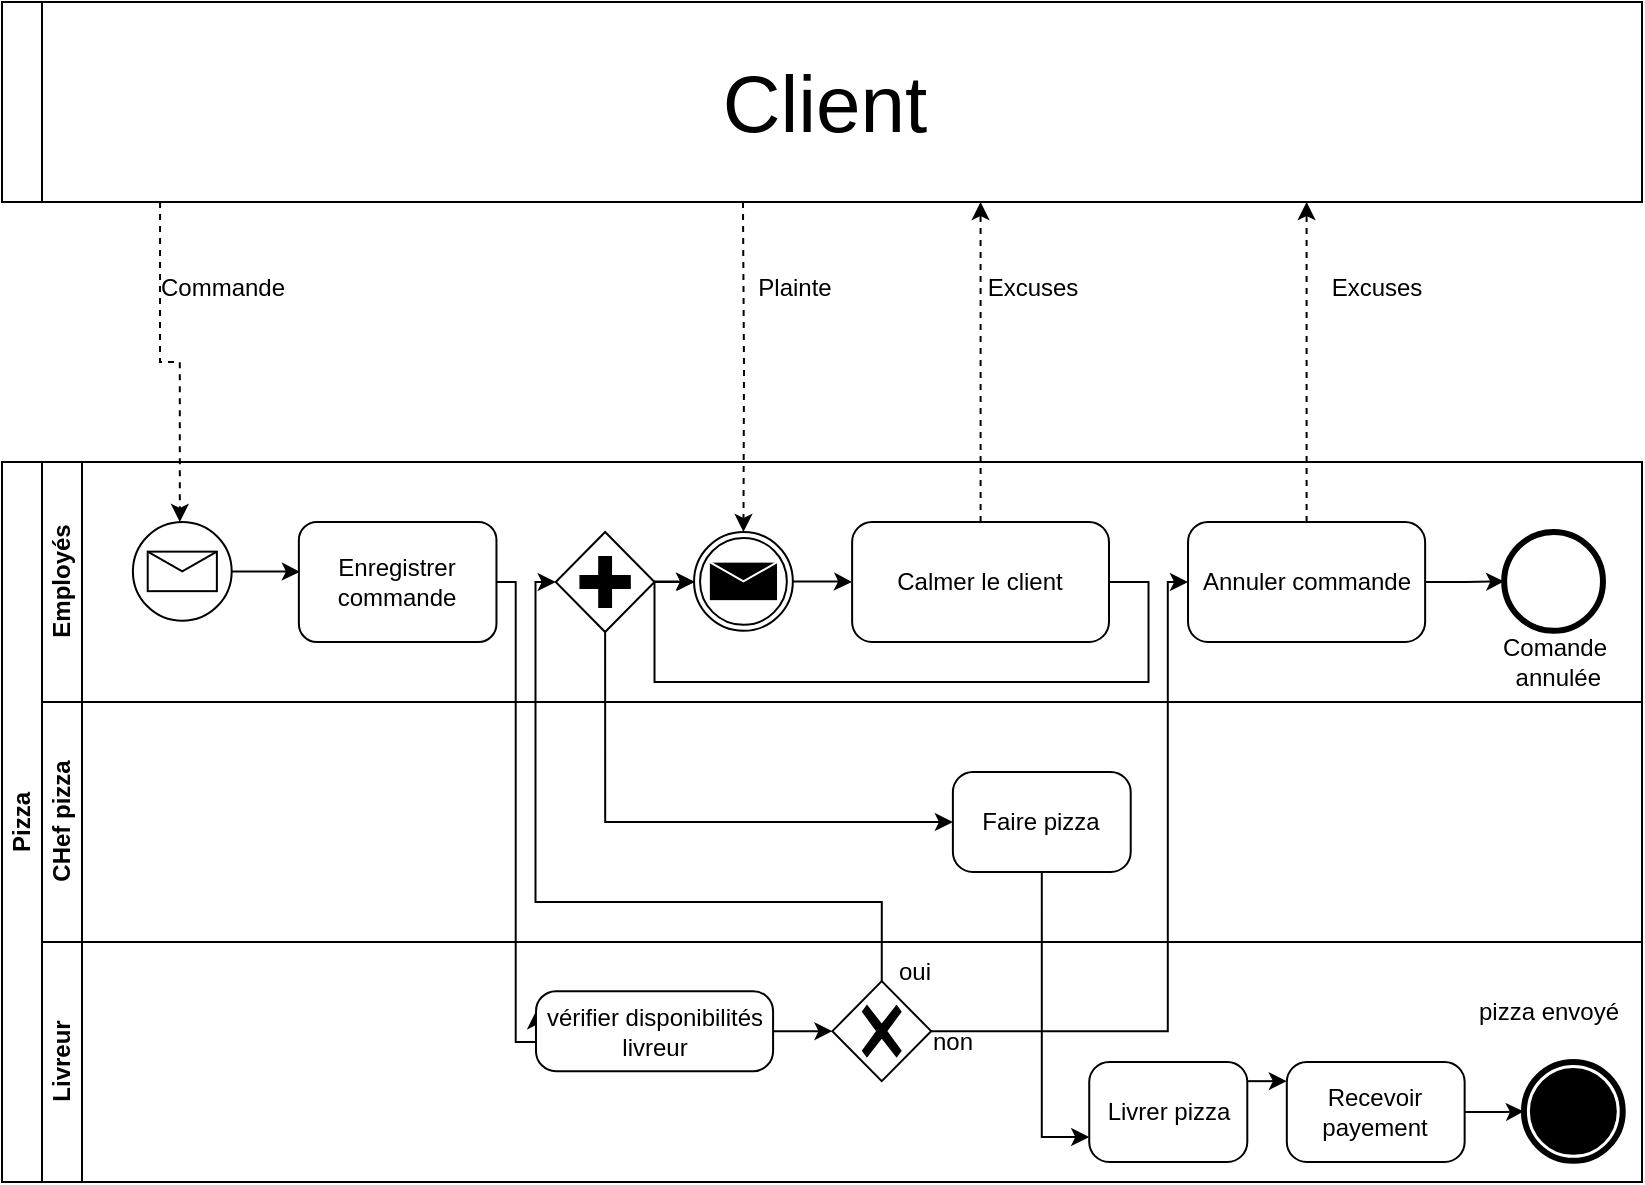 <mxfile version="24.7.17">
  <diagram name="Page-1" id="uGdV3QrJ44gtEsTstzMS">
    <mxGraphModel dx="1687" dy="924" grid="1" gridSize="10" guides="1" tooltips="1" connect="1" arrows="1" fold="1" page="1" pageScale="1" pageWidth="827" pageHeight="1169" math="0" shadow="0">
      <root>
        <mxCell id="0" />
        <mxCell id="1" parent="0" />
        <mxCell id="ghEgp-OwD1J704yQH-gl-66" value="" style="group" vertex="1" connectable="0" parent="1">
          <mxGeometry y="20" width="820" height="590" as="geometry" />
        </mxCell>
        <mxCell id="ghEgp-OwD1J704yQH-gl-20" style="edgeStyle=orthogonalEdgeStyle;rounded=0;orthogonalLoop=1;jettySize=auto;html=1;entryX=0.5;entryY=0;entryDx=0;entryDy=0;dashed=1;" edge="1" parent="ghEgp-OwD1J704yQH-gl-66">
          <mxGeometry relative="1" as="geometry">
            <mxPoint x="79.036" y="100" as="sourcePoint" />
            <mxPoint x="88.916" y="260" as="targetPoint" />
            <Array as="points">
              <mxPoint x="79.036" y="100" />
              <mxPoint x="79.036" y="180" />
              <mxPoint x="88.916" y="180" />
            </Array>
          </mxGeometry>
        </mxCell>
        <mxCell id="ghEgp-OwD1J704yQH-gl-1" value="" style="swimlane;startSize=20;horizontal=0;html=1;whiteSpace=wrap;" vertex="1" parent="ghEgp-OwD1J704yQH-gl-66">
          <mxGeometry width="820" height="100" as="geometry">
            <mxRectangle y="20" width="50" height="40" as="alternateBounds" />
          </mxGeometry>
        </mxCell>
        <mxCell id="ghEgp-OwD1J704yQH-gl-10" value="&lt;font style=&quot;font-size: 40px;&quot;&gt;Client&lt;/font&gt;" style="text;html=1;align=center;verticalAlign=middle;resizable=0;points=[];autosize=1;strokeColor=none;fillColor=none;" vertex="1" parent="ghEgp-OwD1J704yQH-gl-1">
          <mxGeometry x="345.783" y="20" width="130" height="60" as="geometry" />
        </mxCell>
        <mxCell id="ghEgp-OwD1J704yQH-gl-2" value="Pizza" style="swimlane;html=1;childLayout=stackLayout;resizeParent=1;resizeParentMax=0;horizontal=0;startSize=20;horizontalStack=0;whiteSpace=wrap;" vertex="1" parent="ghEgp-OwD1J704yQH-gl-66">
          <mxGeometry y="230" width="820" height="360" as="geometry" />
        </mxCell>
        <mxCell id="ghEgp-OwD1J704yQH-gl-3" value="&lt;div&gt;Employés&lt;/div&gt;" style="swimlane;html=1;startSize=20;horizontal=0;" vertex="1" parent="ghEgp-OwD1J704yQH-gl-2">
          <mxGeometry x="20" width="800" height="120" as="geometry" />
        </mxCell>
        <mxCell id="ghEgp-OwD1J704yQH-gl-19" style="edgeStyle=orthogonalEdgeStyle;rounded=0;orthogonalLoop=1;jettySize=auto;html=1;entryX=0.005;entryY=0.415;entryDx=0;entryDy=0;entryPerimeter=0;" edge="1" parent="ghEgp-OwD1J704yQH-gl-3" source="ghEgp-OwD1J704yQH-gl-22" target="ghEgp-OwD1J704yQH-gl-18">
          <mxGeometry relative="1" as="geometry">
            <mxPoint x="98.795" y="60" as="sourcePoint" />
          </mxGeometry>
        </mxCell>
        <mxCell id="ghEgp-OwD1J704yQH-gl-18" value="Enregistrer commande" style="rounded=1;whiteSpace=wrap;html=1;" vertex="1" parent="ghEgp-OwD1J704yQH-gl-3">
          <mxGeometry x="128.434" y="30" width="98.795" height="60" as="geometry" />
        </mxCell>
        <mxCell id="ghEgp-OwD1J704yQH-gl-22" value="" style="points=[[0.145,0.145,0],[0.5,0,0],[0.855,0.145,0],[1,0.5,0],[0.855,0.855,0],[0.5,1,0],[0.145,0.855,0],[0,0.5,0]];shape=mxgraph.bpmn.event;html=1;verticalLabelPosition=bottom;labelBackgroundColor=#ffffff;verticalAlign=top;align=center;perimeter=ellipsePerimeter;outlineConnect=0;aspect=fixed;outline=standard;symbol=message;" vertex="1" parent="ghEgp-OwD1J704yQH-gl-3">
          <mxGeometry x="45.446" y="30" width="49.398" height="49.398" as="geometry" />
        </mxCell>
        <mxCell id="ghEgp-OwD1J704yQH-gl-23" value="" style="points=[[0.25,0.25,0],[0.5,0,0],[0.75,0.25,0],[1,0.5,0],[0.75,0.75,0],[0.5,1,0],[0.25,0.75,0],[0,0.5,0]];shape=mxgraph.bpmn.gateway2;html=1;verticalLabelPosition=bottom;labelBackgroundColor=#ffffff;verticalAlign=top;align=center;perimeter=rhombusPerimeter;outlineConnect=0;outline=none;symbol=none;gwType=parallel;" vertex="1" parent="ghEgp-OwD1J704yQH-gl-3">
          <mxGeometry x="256.867" y="35" width="49.398" height="50" as="geometry" />
        </mxCell>
        <mxCell id="ghEgp-OwD1J704yQH-gl-28" value="" style="points=[[0.145,0.145,0],[0.5,0,0],[0.855,0.145,0],[1,0.5,0],[0.855,0.855,0],[0.5,1,0],[0.145,0.855,0],[0,0.5,0]];shape=mxgraph.bpmn.event;html=1;verticalLabelPosition=bottom;labelBackgroundColor=#ffffff;verticalAlign=top;align=center;perimeter=ellipsePerimeter;outlineConnect=0;aspect=fixed;outline=throwing;symbol=message;" vertex="1" parent="ghEgp-OwD1J704yQH-gl-3">
          <mxGeometry x="326.024" y="35" width="49.398" height="49.398" as="geometry" />
        </mxCell>
        <mxCell id="ghEgp-OwD1J704yQH-gl-29" style="edgeStyle=orthogonalEdgeStyle;rounded=0;orthogonalLoop=1;jettySize=auto;html=1;entryX=0;entryY=0.5;entryDx=0;entryDy=0;entryPerimeter=0;" edge="1" parent="ghEgp-OwD1J704yQH-gl-3" source="ghEgp-OwD1J704yQH-gl-23" target="ghEgp-OwD1J704yQH-gl-28">
          <mxGeometry relative="1" as="geometry" />
        </mxCell>
        <mxCell id="ghEgp-OwD1J704yQH-gl-34" style="edgeStyle=orthogonalEdgeStyle;rounded=0;orthogonalLoop=1;jettySize=auto;html=1;dashed=1;" edge="1" parent="ghEgp-OwD1J704yQH-gl-3" source="ghEgp-OwD1J704yQH-gl-30">
          <mxGeometry relative="1" as="geometry">
            <mxPoint x="469.277" y="-130" as="targetPoint" />
          </mxGeometry>
        </mxCell>
        <mxCell id="ghEgp-OwD1J704yQH-gl-30" value="Calmer le client" style="points=[[0.25,0,0],[0.5,0,0],[0.75,0,0],[1,0.25,0],[1,0.5,0],[1,0.75,0],[0.75,1,0],[0.5,1,0],[0.25,1,0],[0,0.75,0],[0,0.5,0],[0,0.25,0]];shape=mxgraph.bpmn.task;whiteSpace=wrap;rectStyle=rounded;size=10;html=1;container=1;expand=0;collapsible=0;taskMarker=abstract;" vertex="1" parent="ghEgp-OwD1J704yQH-gl-3">
          <mxGeometry x="405.06" y="30" width="128.434" height="60" as="geometry" />
        </mxCell>
        <mxCell id="ghEgp-OwD1J704yQH-gl-32" style="edgeStyle=orthogonalEdgeStyle;rounded=0;orthogonalLoop=1;jettySize=auto;html=1;entryX=0;entryY=0.5;entryDx=0;entryDy=0;entryPerimeter=0;" edge="1" parent="ghEgp-OwD1J704yQH-gl-3" source="ghEgp-OwD1J704yQH-gl-28" target="ghEgp-OwD1J704yQH-gl-30">
          <mxGeometry relative="1" as="geometry" />
        </mxCell>
        <mxCell id="ghEgp-OwD1J704yQH-gl-33" style="edgeStyle=orthogonalEdgeStyle;rounded=0;orthogonalLoop=1;jettySize=auto;html=1;exitX=1;exitY=0.5;exitDx=0;exitDy=0;exitPerimeter=0;entryX=0;entryY=0.5;entryDx=0;entryDy=0;entryPerimeter=0;" edge="1" parent="ghEgp-OwD1J704yQH-gl-3" source="ghEgp-OwD1J704yQH-gl-30" target="ghEgp-OwD1J704yQH-gl-28">
          <mxGeometry relative="1" as="geometry">
            <Array as="points">
              <mxPoint x="553.253" y="60" />
              <mxPoint x="553.253" y="110" />
              <mxPoint x="306.265" y="110" />
              <mxPoint x="306.265" y="60" />
            </Array>
          </mxGeometry>
        </mxCell>
        <mxCell id="ghEgp-OwD1J704yQH-gl-37" style="edgeStyle=orthogonalEdgeStyle;rounded=0;orthogonalLoop=1;jettySize=auto;html=1;dashed=1;" edge="1" parent="ghEgp-OwD1J704yQH-gl-3" source="ghEgp-OwD1J704yQH-gl-36">
          <mxGeometry relative="1" as="geometry">
            <mxPoint x="632.289" y="-130" as="targetPoint" />
          </mxGeometry>
        </mxCell>
        <mxCell id="ghEgp-OwD1J704yQH-gl-36" value="Annuler commande" style="points=[[0.25,0,0],[0.5,0,0],[0.75,0,0],[1,0.25,0],[1,0.5,0],[1,0.75,0],[0.75,1,0],[0.5,1,0],[0.25,1,0],[0,0.75,0],[0,0.5,0],[0,0.25,0]];shape=mxgraph.bpmn.task;whiteSpace=wrap;rectStyle=rounded;size=10;html=1;container=1;expand=0;collapsible=0;taskMarker=abstract;" vertex="1" parent="ghEgp-OwD1J704yQH-gl-3">
          <mxGeometry x="573.012" y="30" width="118.554" height="60" as="geometry" />
        </mxCell>
        <mxCell id="ghEgp-OwD1J704yQH-gl-39" value="" style="points=[[0.145,0.145,0],[0.5,0,0],[0.855,0.145,0],[1,0.5,0],[0.855,0.855,0],[0.5,1,0],[0.145,0.855,0],[0,0.5,0]];shape=mxgraph.bpmn.event;html=1;verticalLabelPosition=bottom;labelBackgroundColor=#ffffff;verticalAlign=top;align=center;perimeter=ellipsePerimeter;outlineConnect=0;aspect=fixed;outline=end;symbol=terminate2;" vertex="1" parent="ghEgp-OwD1J704yQH-gl-3">
          <mxGeometry x="731.084" y="35" width="49.398" height="49.398" as="geometry" />
        </mxCell>
        <mxCell id="ghEgp-OwD1J704yQH-gl-40" style="edgeStyle=orthogonalEdgeStyle;rounded=0;orthogonalLoop=1;jettySize=auto;html=1;entryX=0;entryY=0.5;entryDx=0;entryDy=0;entryPerimeter=0;" edge="1" parent="ghEgp-OwD1J704yQH-gl-3" source="ghEgp-OwD1J704yQH-gl-36" target="ghEgp-OwD1J704yQH-gl-39">
          <mxGeometry relative="1" as="geometry" />
        </mxCell>
        <mxCell id="ghEgp-OwD1J704yQH-gl-41" value="&lt;div&gt;Comande&lt;/div&gt;&lt;div&gt;&amp;nbsp;annulée&lt;/div&gt;" style="text;html=1;align=center;verticalAlign=middle;resizable=0;points=[];autosize=1;strokeColor=none;fillColor=none;" vertex="1" parent="ghEgp-OwD1J704yQH-gl-3">
          <mxGeometry x="716.265" y="80" width="80" height="40" as="geometry" />
        </mxCell>
        <mxCell id="ghEgp-OwD1J704yQH-gl-4" value="CHef pizza" style="swimlane;html=1;startSize=20;horizontal=0;" vertex="1" parent="ghEgp-OwD1J704yQH-gl-2">
          <mxGeometry x="20" y="120" width="800" height="120" as="geometry" />
        </mxCell>
        <mxCell id="ghEgp-OwD1J704yQH-gl-50" value="Faire pizza" style="points=[[0.25,0,0],[0.5,0,0],[0.75,0,0],[1,0.25,0],[1,0.5,0],[1,0.75,0],[0.75,1,0],[0.5,1,0],[0.25,1,0],[0,0.75,0],[0,0.5,0],[0,0.25,0]];shape=mxgraph.bpmn.task;whiteSpace=wrap;rectStyle=rounded;size=10;html=1;container=1;expand=0;collapsible=0;taskMarker=abstract;" vertex="1" parent="ghEgp-OwD1J704yQH-gl-4">
          <mxGeometry x="455.446" y="35" width="88.916" height="50" as="geometry" />
        </mxCell>
        <mxCell id="ghEgp-OwD1J704yQH-gl-43" style="edgeStyle=orthogonalEdgeStyle;rounded=0;orthogonalLoop=1;jettySize=auto;html=1;exitX=1;exitY=0.5;exitDx=0;exitDy=0;entryX=0;entryY=0.25;entryDx=0;entryDy=0;entryPerimeter=0;" edge="1" parent="ghEgp-OwD1J704yQH-gl-2" source="ghEgp-OwD1J704yQH-gl-18" target="ghEgp-OwD1J704yQH-gl-42">
          <mxGeometry relative="1" as="geometry">
            <mxPoint x="296.386" y="281" as="targetPoint" />
            <Array as="points">
              <mxPoint x="256.867" y="60" />
              <mxPoint x="256.867" y="290" />
            </Array>
          </mxGeometry>
        </mxCell>
        <mxCell id="ghEgp-OwD1J704yQH-gl-5" value="Livreur" style="swimlane;html=1;startSize=20;horizontal=0;" vertex="1" parent="ghEgp-OwD1J704yQH-gl-2">
          <mxGeometry x="20" y="240" width="800" height="120" as="geometry" />
        </mxCell>
        <mxCell id="ghEgp-OwD1J704yQH-gl-45" style="edgeStyle=orthogonalEdgeStyle;rounded=0;orthogonalLoop=1;jettySize=auto;html=1;" edge="1" parent="ghEgp-OwD1J704yQH-gl-5" source="ghEgp-OwD1J704yQH-gl-42" target="ghEgp-OwD1J704yQH-gl-44">
          <mxGeometry relative="1" as="geometry" />
        </mxCell>
        <mxCell id="ghEgp-OwD1J704yQH-gl-42" value="&lt;div&gt;vérifier disponibilités livreur&lt;br&gt;&lt;/div&gt;" style="points=[[0.25,0,0],[0.5,0,0],[0.75,0,0],[1,0.25,0],[1,0.5,0],[1,0.75,0],[0.75,1,0],[0.5,1,0],[0.25,1,0],[0,0.75,0],[0,0.5,0],[0,0.25,0]];shape=mxgraph.bpmn.task;whiteSpace=wrap;rectStyle=rounded;size=10;html=1;container=1;expand=0;collapsible=0;taskMarker=abstract;" vertex="1" parent="ghEgp-OwD1J704yQH-gl-5">
          <mxGeometry x="246.988" y="24.58" width="118.554" height="40" as="geometry" />
        </mxCell>
        <mxCell id="ghEgp-OwD1J704yQH-gl-44" value="" style="points=[[0.25,0.25,0],[0.5,0,0],[0.75,0.25,0],[1,0.5,0],[0.75,0.75,0],[0.5,1,0],[0.25,0.75,0],[0,0.5,0]];shape=mxgraph.bpmn.gateway2;html=1;verticalLabelPosition=bottom;labelBackgroundColor=#ffffff;verticalAlign=top;align=center;perimeter=rhombusPerimeter;outlineConnect=0;outline=none;symbol=none;gwType=exclusive;" vertex="1" parent="ghEgp-OwD1J704yQH-gl-5">
          <mxGeometry x="395.181" y="19.58" width="49.398" height="50" as="geometry" />
        </mxCell>
        <mxCell id="ghEgp-OwD1J704yQH-gl-49" value="oui" style="text;html=1;align=center;verticalAlign=middle;resizable=0;points=[];autosize=1;strokeColor=none;fillColor=none;" vertex="1" parent="ghEgp-OwD1J704yQH-gl-5">
          <mxGeometry x="415.928" width="40" height="30" as="geometry" />
        </mxCell>
        <mxCell id="ghEgp-OwD1J704yQH-gl-46" value="non" style="text;html=1;align=center;verticalAlign=middle;resizable=0;points=[];autosize=1;strokeColor=none;fillColor=none;" vertex="1" parent="ghEgp-OwD1J704yQH-gl-5">
          <mxGeometry x="434.699" y="34.58" width="40" height="30" as="geometry" />
        </mxCell>
        <mxCell id="ghEgp-OwD1J704yQH-gl-59" value="Livrer pizza" style="points=[[0.25,0,0],[0.5,0,0],[0.75,0,0],[1,0.25,0],[1,0.5,0],[1,0.75,0],[0.75,1,0],[0.5,1,0],[0.25,1,0],[0,0.75,0],[0,0.5,0],[0,0.25,0]];shape=mxgraph.bpmn.task;whiteSpace=wrap;rectStyle=rounded;size=10;html=1;container=1;expand=0;collapsible=0;taskMarker=abstract;" vertex="1" parent="ghEgp-OwD1J704yQH-gl-5">
          <mxGeometry x="523.614" y="60" width="79.036" height="50" as="geometry" />
        </mxCell>
        <mxCell id="ghEgp-OwD1J704yQH-gl-60" value="Recevoir payement" style="points=[[0.25,0,0],[0.5,0,0],[0.75,0,0],[1,0.25,0],[1,0.5,0],[1,0.75,0],[0.75,1,0],[0.5,1,0],[0.25,1,0],[0,0.75,0],[0,0.5,0],[0,0.25,0]];shape=mxgraph.bpmn.task;whiteSpace=wrap;rectStyle=rounded;size=10;html=1;container=1;expand=0;collapsible=0;taskMarker=abstract;" vertex="1" parent="ghEgp-OwD1J704yQH-gl-5">
          <mxGeometry x="622.41" y="60" width="88.916" height="50" as="geometry" />
        </mxCell>
        <mxCell id="ghEgp-OwD1J704yQH-gl-61" value="" style="points=[[0.145,0.145,0],[0.5,0,0],[0.855,0.145,0],[1,0.5,0],[0.855,0.855,0],[0.5,1,0],[0.145,0.855,0],[0,0.5,0]];shape=mxgraph.bpmn.event;html=1;verticalLabelPosition=bottom;labelBackgroundColor=#ffffff;verticalAlign=top;align=center;perimeter=ellipsePerimeter;outlineConnect=0;aspect=fixed;outline=end;symbol=terminate;" vertex="1" parent="ghEgp-OwD1J704yQH-gl-5">
          <mxGeometry x="740.964" y="60" width="49.398" height="49.398" as="geometry" />
        </mxCell>
        <mxCell id="ghEgp-OwD1J704yQH-gl-63" style="edgeStyle=orthogonalEdgeStyle;rounded=0;orthogonalLoop=1;jettySize=auto;html=1;exitX=1;exitY=0.5;exitDx=0;exitDy=0;exitPerimeter=0;entryX=0;entryY=0.5;entryDx=0;entryDy=0;entryPerimeter=0;" edge="1" parent="ghEgp-OwD1J704yQH-gl-5">
          <mxGeometry relative="1" as="geometry">
            <mxPoint x="602.651" y="69.58" as="sourcePoint" />
            <mxPoint x="622.41" y="69.58" as="targetPoint" />
          </mxGeometry>
        </mxCell>
        <mxCell id="ghEgp-OwD1J704yQH-gl-64" style="edgeStyle=orthogonalEdgeStyle;rounded=0;orthogonalLoop=1;jettySize=auto;html=1;entryX=0;entryY=0.5;entryDx=0;entryDy=0;entryPerimeter=0;" edge="1" parent="ghEgp-OwD1J704yQH-gl-5" source="ghEgp-OwD1J704yQH-gl-60" target="ghEgp-OwD1J704yQH-gl-61">
          <mxGeometry relative="1" as="geometry" />
        </mxCell>
        <mxCell id="ghEgp-OwD1J704yQH-gl-65" value="pizza envoyé" style="text;html=1;align=center;verticalAlign=middle;resizable=0;points=[];autosize=1;strokeColor=none;fillColor=none;" vertex="1" parent="ghEgp-OwD1J704yQH-gl-5">
          <mxGeometry x="708.361" y="19.58" width="90" height="30" as="geometry" />
        </mxCell>
        <mxCell id="ghEgp-OwD1J704yQH-gl-47" style="edgeStyle=orthogonalEdgeStyle;rounded=0;orthogonalLoop=1;jettySize=auto;html=1;entryX=0;entryY=0.5;entryDx=0;entryDy=0;entryPerimeter=0;" edge="1" parent="ghEgp-OwD1J704yQH-gl-2" source="ghEgp-OwD1J704yQH-gl-44" target="ghEgp-OwD1J704yQH-gl-36">
          <mxGeometry relative="1" as="geometry">
            <Array as="points">
              <mxPoint x="582.892" y="285" />
              <mxPoint x="582.892" y="60" />
            </Array>
          </mxGeometry>
        </mxCell>
        <mxCell id="ghEgp-OwD1J704yQH-gl-48" style="edgeStyle=orthogonalEdgeStyle;rounded=0;orthogonalLoop=1;jettySize=auto;html=1;exitX=0.5;exitY=0;exitDx=0;exitDy=0;exitPerimeter=0;entryX=0;entryY=0.5;entryDx=0;entryDy=0;entryPerimeter=0;" edge="1" parent="ghEgp-OwD1J704yQH-gl-2" source="ghEgp-OwD1J704yQH-gl-44" target="ghEgp-OwD1J704yQH-gl-23">
          <mxGeometry relative="1" as="geometry">
            <Array as="points">
              <mxPoint x="439.639" y="220" />
              <mxPoint x="266.747" y="220" />
              <mxPoint x="266.747" y="60" />
            </Array>
          </mxGeometry>
        </mxCell>
        <mxCell id="ghEgp-OwD1J704yQH-gl-51" style="edgeStyle=orthogonalEdgeStyle;rounded=0;orthogonalLoop=1;jettySize=auto;html=1;exitX=0.5;exitY=1;exitDx=0;exitDy=0;exitPerimeter=0;entryX=0;entryY=0.5;entryDx=0;entryDy=0;entryPerimeter=0;" edge="1" parent="ghEgp-OwD1J704yQH-gl-2" source="ghEgp-OwD1J704yQH-gl-23" target="ghEgp-OwD1J704yQH-gl-50">
          <mxGeometry relative="1" as="geometry" />
        </mxCell>
        <mxCell id="ghEgp-OwD1J704yQH-gl-62" style="edgeStyle=orthogonalEdgeStyle;rounded=0;orthogonalLoop=1;jettySize=auto;html=1;exitX=0.5;exitY=1;exitDx=0;exitDy=0;exitPerimeter=0;entryX=0;entryY=0.75;entryDx=0;entryDy=0;entryPerimeter=0;" edge="1" parent="ghEgp-OwD1J704yQH-gl-2" source="ghEgp-OwD1J704yQH-gl-50" target="ghEgp-OwD1J704yQH-gl-59">
          <mxGeometry relative="1" as="geometry" />
        </mxCell>
        <mxCell id="ghEgp-OwD1J704yQH-gl-21" value="Commande" style="text;html=1;align=center;verticalAlign=middle;resizable=0;points=[];autosize=1;strokeColor=none;fillColor=none;" vertex="1" parent="ghEgp-OwD1J704yQH-gl-66">
          <mxGeometry x="65.205" y="128" width="90" height="30" as="geometry" />
        </mxCell>
        <mxCell id="ghEgp-OwD1J704yQH-gl-26" style="edgeStyle=orthogonalEdgeStyle;rounded=0;orthogonalLoop=1;jettySize=auto;html=1;entryX=0.5;entryY=0;entryDx=0;entryDy=0;entryPerimeter=0;dashed=1;" edge="1" parent="ghEgp-OwD1J704yQH-gl-66" target="ghEgp-OwD1J704yQH-gl-28">
          <mxGeometry relative="1" as="geometry">
            <mxPoint x="370.482" y="100" as="sourcePoint" />
            <mxPoint x="370.482" y="265" as="targetPoint" />
          </mxGeometry>
        </mxCell>
        <mxCell id="ghEgp-OwD1J704yQH-gl-27" value="Plainte" style="text;html=1;align=center;verticalAlign=middle;resizable=0;points=[];autosize=1;strokeColor=none;fillColor=none;" vertex="1" parent="ghEgp-OwD1J704yQH-gl-66">
          <mxGeometry x="365.542" y="128" width="60" height="30" as="geometry" />
        </mxCell>
        <mxCell id="ghEgp-OwD1J704yQH-gl-35" value="Excuses" style="text;html=1;align=center;verticalAlign=middle;resizable=0;points=[];autosize=1;strokeColor=none;fillColor=none;" vertex="1" parent="ghEgp-OwD1J704yQH-gl-66">
          <mxGeometry x="480.145" y="128" width="70" height="30" as="geometry" />
        </mxCell>
        <mxCell id="ghEgp-OwD1J704yQH-gl-38" value="Excuses" style="text;html=1;align=center;verticalAlign=middle;resizable=0;points=[];autosize=1;strokeColor=none;fillColor=none;" vertex="1" parent="ghEgp-OwD1J704yQH-gl-66">
          <mxGeometry x="652.048" y="128" width="70" height="30" as="geometry" />
        </mxCell>
      </root>
    </mxGraphModel>
  </diagram>
</mxfile>
